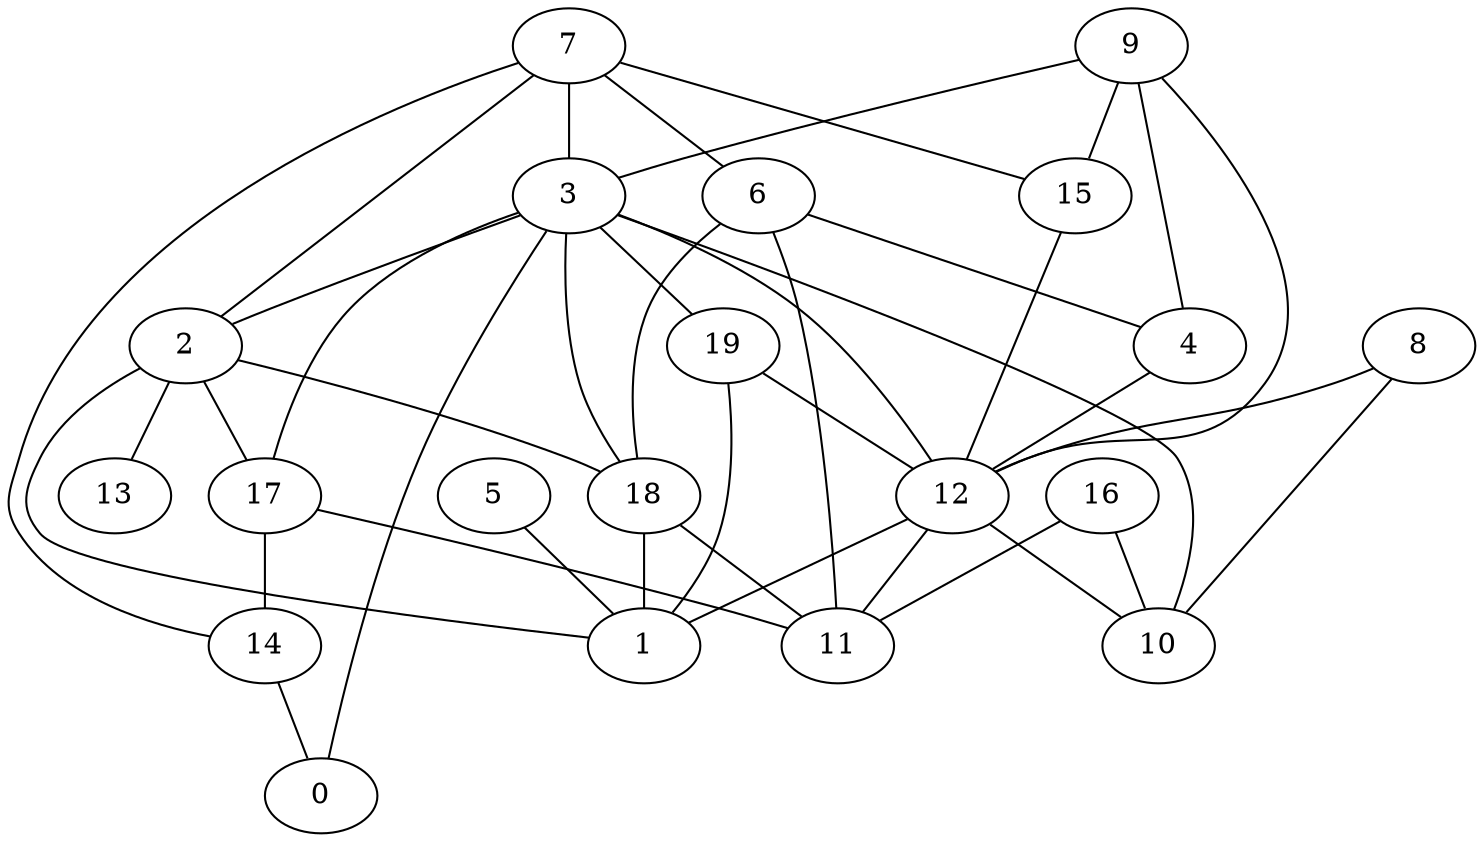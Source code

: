 digraph GG_graph {

subgraph G_graph {
edge [color = black]
"5" -> "1" [dir = none]
"14" -> "0" [dir = none]
"9" -> "4" [dir = none]
"6" -> "18" [dir = none]
"19" -> "1" [dir = none]
"12" -> "11" [dir = none]
"12" -> "10" [dir = none]
"2" -> "13" [dir = none]
"2" -> "18" [dir = none]
"8" -> "12" [dir = none]
"3" -> "19" [dir = none]
"3" -> "18" [dir = none]
"3" -> "10" [dir = none]
"16" -> "10" [dir = none]
"4" -> "12" [dir = none]
"15" -> "12" [dir = none]
"17" -> "14" [dir = none]
"17" -> "11" [dir = none]
"7" -> "2" [dir = none]
"2" -> "1" [dir = none]
"19" -> "12" [dir = none]
"7" -> "6" [dir = none]
"6" -> "11" [dir = none]
"3" -> "2" [dir = none]
"12" -> "1" [dir = none]
"8" -> "10" [dir = none]
"18" -> "1" [dir = none]
"3" -> "12" [dir = none]
"3" -> "17" [dir = none]
"16" -> "11" [dir = none]
"2" -> "17" [dir = none]
"7" -> "14" [dir = none]
"9" -> "15" [dir = none]
"6" -> "4" [dir = none]
"3" -> "0" [dir = none]
"9" -> "12" [dir = none]
"9" -> "3" [dir = none]
"7" -> "3" [dir = none]
"18" -> "11" [dir = none]
"7" -> "15" [dir = none]
}

}
